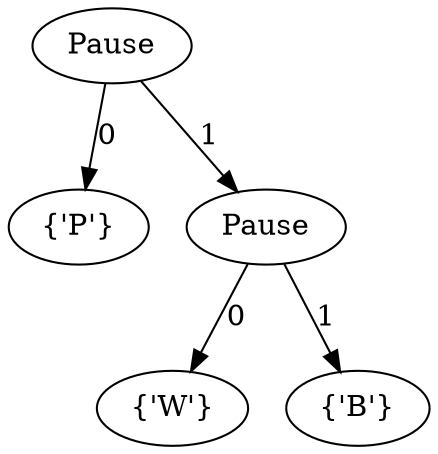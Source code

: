 digraph "" {
	node [label="\N"];
	a0	[label=Pause];
	a2	[label="{'P'}"];
	a0 -> a2	[key=0,
		label=0];
	a3	[label=Pause];
	a0 -> a3	[key=0,
		label=1];
	a4	[label="{'W'}"];
	a3 -> a4	[key=0,
		label=0];
	a5	[label="{'B'}"];
	a3 -> a5	[key=0,
		label=1];
}
